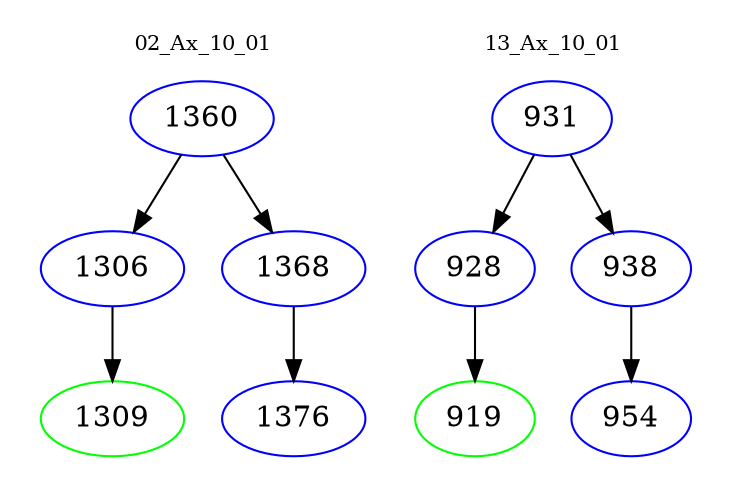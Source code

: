 digraph{
subgraph cluster_0 {
color = white
label = "02_Ax_10_01";
fontsize=10;
T0_1360 [label="1360", color="blue"]
T0_1360 -> T0_1306 [color="black"]
T0_1306 [label="1306", color="blue"]
T0_1306 -> T0_1309 [color="black"]
T0_1309 [label="1309", color="green"]
T0_1360 -> T0_1368 [color="black"]
T0_1368 [label="1368", color="blue"]
T0_1368 -> T0_1376 [color="black"]
T0_1376 [label="1376", color="blue"]
}
subgraph cluster_1 {
color = white
label = "13_Ax_10_01";
fontsize=10;
T1_931 [label="931", color="blue"]
T1_931 -> T1_928 [color="black"]
T1_928 [label="928", color="blue"]
T1_928 -> T1_919 [color="black"]
T1_919 [label="919", color="green"]
T1_931 -> T1_938 [color="black"]
T1_938 [label="938", color="blue"]
T1_938 -> T1_954 [color="black"]
T1_954 [label="954", color="blue"]
}
}
